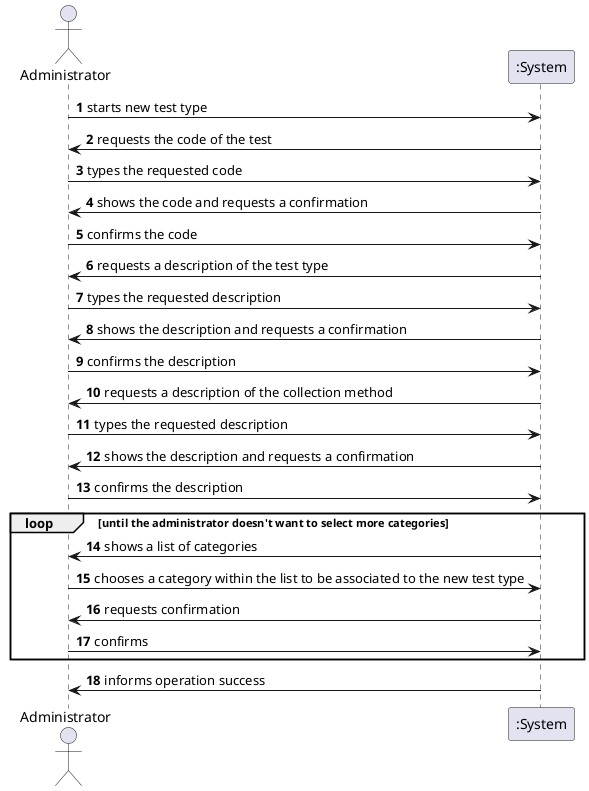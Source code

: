 @startuml

autonumber

actor Administrator

Administrator -> ":System": starts new test type
":System" -> Administrator: requests the code of the test
Administrator -> ":System": types the requested code
":System" -> Administrator: shows the code and requests a confirmation
Administrator -> ":System": confirms the code
":System" -> Administrator: requests a description of the test type
Administrator -> ":System": types the requested description
":System" -> Administrator: shows the description and requests a confirmation
Administrator -> ":System": confirms the description
":System" -> Administrator: requests a description of the collection method
Administrator -> ":System": types the requested description
":System" -> Administrator: shows the description and requests a confirmation
Administrator -> ":System": confirms the description
loop until the administrator doesn't want to select more categories
":System" -> Administrator: shows a list of categories
Administrator -> ":System": chooses a category within the list to be associated to the new test type
":System" -> Administrator: requests confirmation
Administrator -> ":System": confirms
end loop
":System" -> Administrator: informs operation success

@enduml